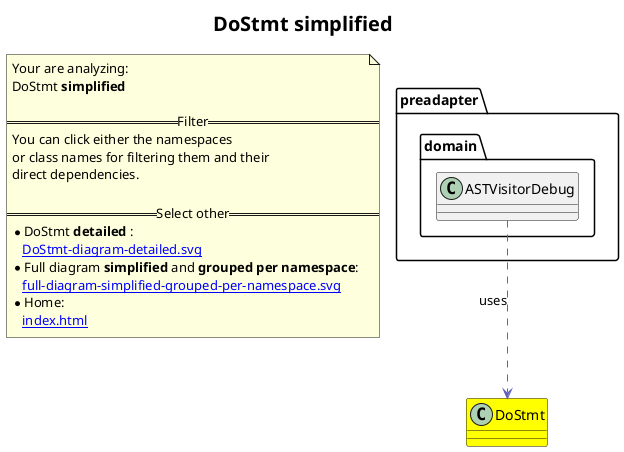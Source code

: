 @startuml
skinparam linetype ortho
title <size:20>DoStmt **simplified** </size>
note "Your are analyzing:\nDoStmt **simplified** \n\n==Filter==\nYou can click either the namespaces \nor class names for filtering them and their\ndirect dependencies.\n\n==Select other==\n* DoStmt **detailed** :\n   [[DoStmt-diagram-detailed.svg]]\n* Full diagram **simplified** and **grouped per namespace**:\n   [[full-diagram-simplified-grouped-per-namespace.svg]]\n* Home:\n   [[index.html]]" as FloatingNote
class DoStmt [[DoStmt-diagram-simplified.svg]] #yellow {
}
  class preadapter.domain.ASTVisitorDebug [[preadapter.domain.ASTVisitorDebug-diagram-simplified.svg]]  {
  }
 ' *************************************** 
 ' *************************************** 
 ' *************************************** 
' Class relations extracted from namespace:
' 
' Class relations extracted from namespace:
' preadapter.domain
preadapter.domain.ASTVisitorDebug .[#6060BB].> DoStmt  : uses 
@enduml